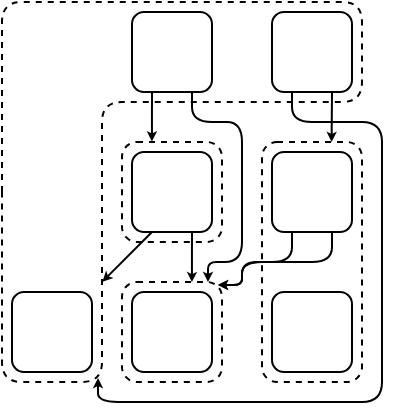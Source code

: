 <mxfile version="24.7.16">
  <diagram id="WvHjm1HEhhVKs3oMtiiu" name="Page-1">
    <mxGraphModel dx="1312" dy="1077" grid="1" gridSize="10" guides="1" tooltips="1" connect="1" arrows="1" fold="1" page="1" pageScale="1" pageWidth="1100" pageHeight="850" math="1" shadow="0">
      <root>
        <mxCell id="0" />
        <mxCell id="1" parent="0" />
        <mxCell id="xBYAKWbB2OGDabFkx_kC-114" value="" style="rounded=1;shape=corner;whiteSpace=wrap;html=1;fillColor=none;dx=50;dy=50;dashed=1;" parent="1" vertex="1">
          <mxGeometry x="40" y="40" width="180" height="190" as="geometry" />
        </mxCell>
        <mxCell id="xBYAKWbB2OGDabFkx_kC-115" value="" style="rounded=1;whiteSpace=wrap;html=1;fillColor=none;dashed=1;strokeColor=#000000;" parent="1" vertex="1">
          <mxGeometry x="170" y="110" width="50" height="120" as="geometry" />
        </mxCell>
        <mxCell id="xBYAKWbB2OGDabFkx_kC-116" value="" style="rounded=1;whiteSpace=wrap;html=1;fillColor=none;aspect=fixed;dashed=1;strokeColor=#000000;" parent="1" vertex="1">
          <mxGeometry x="100" y="180" width="50" height="50" as="geometry" />
        </mxCell>
        <mxCell id="xBYAKWbB2OGDabFkx_kC-117" value="" style="rounded=1;whiteSpace=wrap;html=1;fillColor=none;aspect=fixed;dashed=1;strokeColor=#000000;" parent="1" vertex="1">
          <mxGeometry x="100" y="110" width="50" height="50" as="geometry" />
        </mxCell>
        <mxCell id="xBYAKWbB2OGDabFkx_kC-118" value="" style="rounded=1;whiteSpace=wrap;html=1;fillColor=none;aspect=fixed;strokeColor=#000000;" parent="1" vertex="1">
          <mxGeometry x="45" y="185" width="40" height="40" as="geometry" />
        </mxCell>
        <mxCell id="xBYAKWbB2OGDabFkx_kC-119" value="" style="rounded=1;whiteSpace=wrap;html=1;fillColor=none;aspect=fixed;strokeColor=#000000;" parent="1" vertex="1">
          <mxGeometry x="105" y="185" width="40" height="40" as="geometry" />
        </mxCell>
        <mxCell id="xBYAKWbB2OGDabFkx_kC-120" style="rounded=0;orthogonalLoop=1;jettySize=auto;html=1;exitX=0.25;exitY=1;exitDx=0;exitDy=0;entryX=0.279;entryY=0.736;entryDx=0;entryDy=0;strokeColor=#000000;startSize=6;endSize=2;entryPerimeter=0;" parent="1" source="xBYAKWbB2OGDabFkx_kC-122" target="xBYAKWbB2OGDabFkx_kC-114" edge="1">
          <mxGeometry relative="1" as="geometry">
            <mxPoint x="80" y="170" as="targetPoint" />
          </mxGeometry>
        </mxCell>
        <mxCell id="xBYAKWbB2OGDabFkx_kC-121" style="rounded=0;orthogonalLoop=1;jettySize=auto;html=1;exitX=0.75;exitY=1;exitDx=0;exitDy=0;entryX=0.699;entryY=0.001;entryDx=0;entryDy=0;strokeColor=#000000;endSize=2;entryPerimeter=0;" parent="1" source="xBYAKWbB2OGDabFkx_kC-122" target="xBYAKWbB2OGDabFkx_kC-116" edge="1">
          <mxGeometry relative="1" as="geometry" />
        </mxCell>
        <mxCell id="xBYAKWbB2OGDabFkx_kC-122" value="" style="rounded=1;whiteSpace=wrap;html=1;fillColor=none;aspect=fixed;strokeColor=#000000;" parent="1" vertex="1">
          <mxGeometry x="105" y="115" width="40" height="40" as="geometry" />
        </mxCell>
        <mxCell id="xBYAKWbB2OGDabFkx_kC-123" style="edgeStyle=orthogonalEdgeStyle;rounded=0;orthogonalLoop=1;jettySize=auto;html=1;exitX=0.25;exitY=1;exitDx=0;exitDy=0;entryX=0.299;entryY=-0.005;entryDx=0;entryDy=0;entryPerimeter=0;strokeColor=#000000;endSize=2;" parent="1" source="xBYAKWbB2OGDabFkx_kC-125" target="xBYAKWbB2OGDabFkx_kC-117" edge="1">
          <mxGeometry relative="1" as="geometry" />
        </mxCell>
        <mxCell id="xBYAKWbB2OGDabFkx_kC-124" style="edgeStyle=orthogonalEdgeStyle;rounded=1;orthogonalLoop=1;jettySize=auto;html=1;exitX=0.75;exitY=1;exitDx=0;exitDy=0;entryX=0.859;entryY=0;entryDx=0;entryDy=0;strokeColor=#000000;endSize=2;entryPerimeter=0;" parent="1" source="xBYAKWbB2OGDabFkx_kC-125" target="xBYAKWbB2OGDabFkx_kC-116" edge="1">
          <mxGeometry relative="1" as="geometry">
            <Array as="points">
              <mxPoint x="135" y="100" />
              <mxPoint x="160" y="100" />
              <mxPoint x="160" y="170" />
              <mxPoint x="143" y="170" />
              <mxPoint x="143" y="180" />
            </Array>
          </mxGeometry>
        </mxCell>
        <mxCell id="xBYAKWbB2OGDabFkx_kC-125" value="" style="rounded=1;whiteSpace=wrap;html=1;fillColor=none;aspect=fixed;strokeColor=#000000;" parent="1" vertex="1">
          <mxGeometry x="105" y="45" width="40" height="40" as="geometry" />
        </mxCell>
        <mxCell id="xBYAKWbB2OGDabFkx_kC-126" style="edgeStyle=orthogonalEdgeStyle;rounded=0;orthogonalLoop=1;jettySize=auto;html=1;exitX=0.75;exitY=1;exitDx=0;exitDy=0;entryX=0.696;entryY=0;entryDx=0;entryDy=0;entryPerimeter=0;endSize=2;strokeColor=#000000;" parent="1" source="xBYAKWbB2OGDabFkx_kC-128" target="xBYAKWbB2OGDabFkx_kC-115" edge="1">
          <mxGeometry relative="1" as="geometry" />
        </mxCell>
        <mxCell id="xBYAKWbB2OGDabFkx_kC-128" value="" style="rounded=1;whiteSpace=wrap;html=1;fillColor=none;aspect=fixed;strokeColor=#000000;" parent="1" vertex="1">
          <mxGeometry x="175" y="45" width="40" height="40" as="geometry" />
        </mxCell>
        <mxCell id="xBYAKWbB2OGDabFkx_kC-129" style="edgeStyle=orthogonalEdgeStyle;rounded=1;orthogonalLoop=1;jettySize=auto;html=1;exitX=0.25;exitY=1;exitDx=0;exitDy=0;entryX=0.96;entryY=0.03;entryDx=0;entryDy=0;endSize=2;strokeColor=#000000;entryPerimeter=0;" parent="1" source="xBYAKWbB2OGDabFkx_kC-131" target="xBYAKWbB2OGDabFkx_kC-116" edge="1">
          <mxGeometry relative="1" as="geometry">
            <Array as="points">
              <mxPoint x="185" y="170" />
              <mxPoint x="160" y="170" />
              <mxPoint x="160" y="182" />
            </Array>
          </mxGeometry>
        </mxCell>
        <mxCell id="xBYAKWbB2OGDabFkx_kC-130" style="edgeStyle=orthogonalEdgeStyle;rounded=1;orthogonalLoop=1;jettySize=auto;html=1;exitX=0.75;exitY=1;exitDx=0;exitDy=0;endSize=2;strokeColor=#000000;entryX=0.96;entryY=0.029;entryDx=0;entryDy=0;entryPerimeter=0;" parent="1" source="xBYAKWbB2OGDabFkx_kC-131" target="xBYAKWbB2OGDabFkx_kC-116" edge="1">
          <mxGeometry relative="1" as="geometry">
            <Array as="points">
              <mxPoint x="205" y="170" />
              <mxPoint x="160" y="170" />
              <mxPoint x="160" y="182" />
            </Array>
          </mxGeometry>
        </mxCell>
        <mxCell id="xBYAKWbB2OGDabFkx_kC-131" value="" style="rounded=1;whiteSpace=wrap;html=1;fillColor=none;aspect=fixed;strokeColor=#000000;" parent="1" vertex="1">
          <mxGeometry x="175" y="115" width="40" height="40" as="geometry" />
        </mxCell>
        <mxCell id="xBYAKWbB2OGDabFkx_kC-132" value="" style="rounded=1;whiteSpace=wrap;html=1;fillColor=none;aspect=fixed;strokeColor=#000000;fontStyle=4" parent="1" vertex="1">
          <mxGeometry x="175" y="185" width="40" height="40" as="geometry" />
        </mxCell>
        <mxCell id="xBYAKWbB2OGDabFkx_kC-136" style="edgeStyle=orthogonalEdgeStyle;rounded=1;orthogonalLoop=1;jettySize=auto;html=1;entryX=0.97;entryY=0.962;entryDx=0;entryDy=0;entryPerimeter=0;endSize=2;strokeColor=#000000;exitX=0.25;exitY=1;exitDx=0;exitDy=0;" parent="1" source="xBYAKWbB2OGDabFkx_kC-128" edge="1">
          <mxGeometry relative="1" as="geometry">
            <Array as="points">
              <mxPoint x="185" y="100" />
              <mxPoint x="230" y="100" />
              <mxPoint x="230" y="240" />
              <mxPoint x="88" y="240" />
            </Array>
            <mxPoint x="185" y="85" as="sourcePoint" />
            <mxPoint x="88" y="228" as="targetPoint" />
          </mxGeometry>
        </mxCell>
        <mxCell id="I8usfDX94Sa9yRfrpy45-3" value="" style="rounded=0;whiteSpace=wrap;html=1;fillColor=none;strokeColor=none;" parent="1" vertex="1">
          <mxGeometry x="70" y="39" width="120" height="10" as="geometry" />
        </mxCell>
        <mxCell id="I8usfDX94Sa9yRfrpy45-4" value="" style="rounded=0;whiteSpace=wrap;html=1;fillColor=none;strokeColor=none;rotation=90;" parent="1" vertex="1">
          <mxGeometry x="-16" y="130" width="120" height="10" as="geometry" />
        </mxCell>
      </root>
    </mxGraphModel>
  </diagram>
</mxfile>
